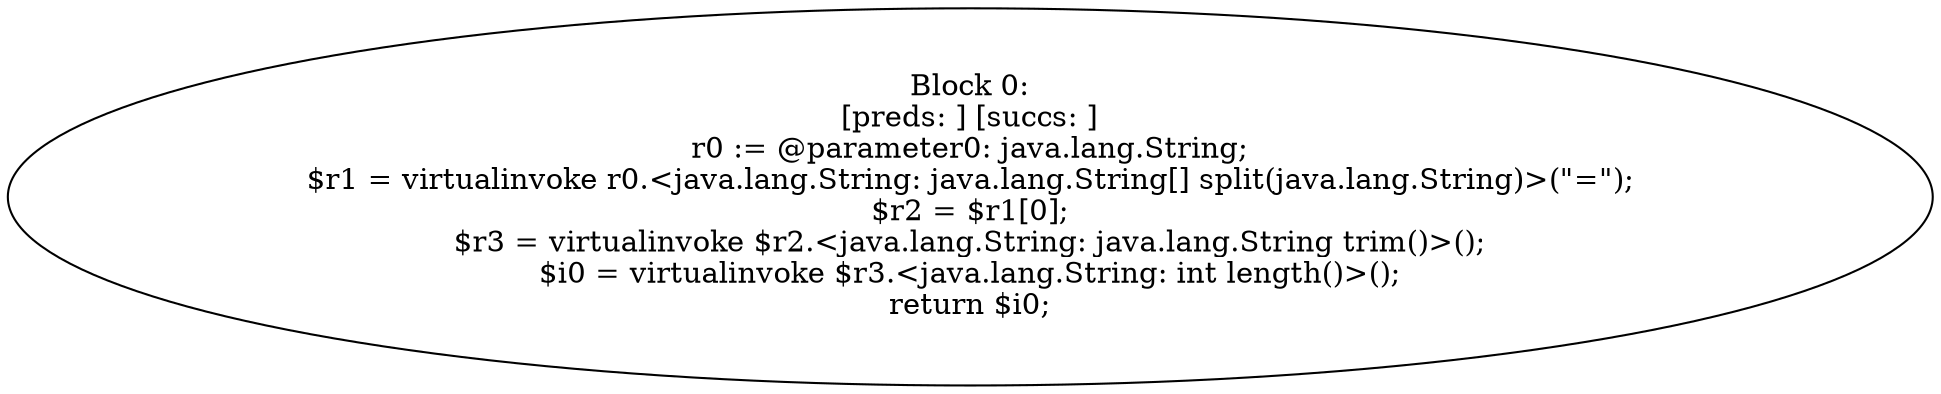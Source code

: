 digraph "unitGraph" {
    "Block 0:
[preds: ] [succs: ]
r0 := @parameter0: java.lang.String;
$r1 = virtualinvoke r0.<java.lang.String: java.lang.String[] split(java.lang.String)>(\"=\");
$r2 = $r1[0];
$r3 = virtualinvoke $r2.<java.lang.String: java.lang.String trim()>();
$i0 = virtualinvoke $r3.<java.lang.String: int length()>();
return $i0;
"
}
